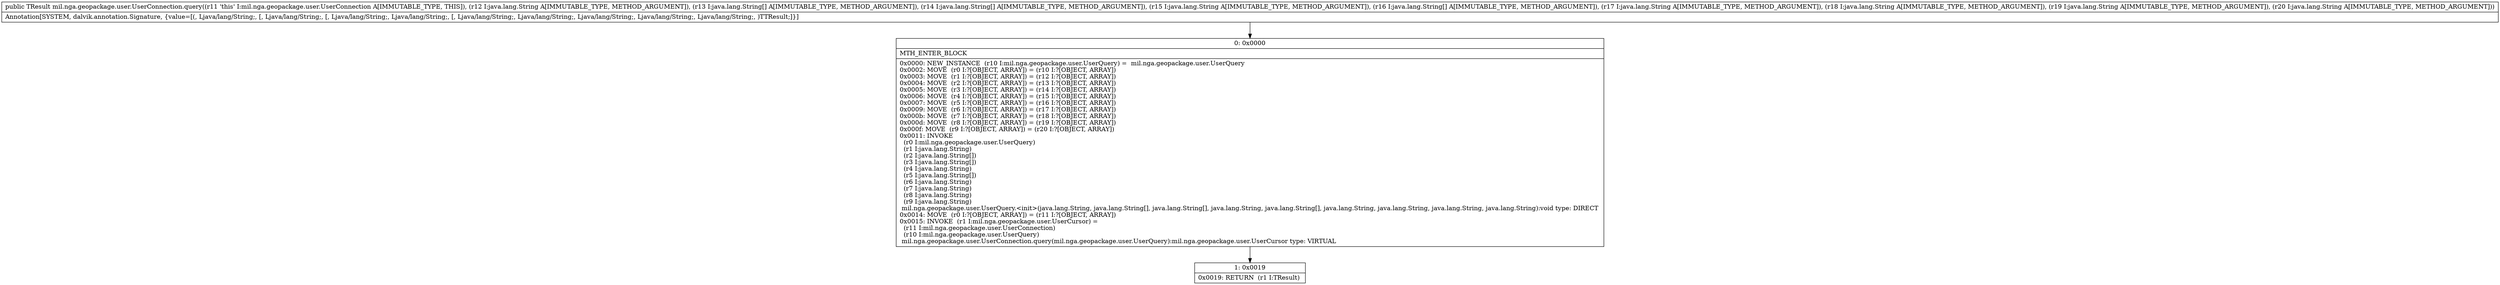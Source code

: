 digraph "CFG formil.nga.geopackage.user.UserConnection.query(Ljava\/lang\/String;[Ljava\/lang\/String;[Ljava\/lang\/String;Ljava\/lang\/String;[Ljava\/lang\/String;Ljava\/lang\/String;Ljava\/lang\/String;Ljava\/lang\/String;Ljava\/lang\/String;)Lmil\/nga\/geopackage\/user\/UserCursor;" {
Node_0 [shape=record,label="{0\:\ 0x0000|MTH_ENTER_BLOCK\l|0x0000: NEW_INSTANCE  (r10 I:mil.nga.geopackage.user.UserQuery) =  mil.nga.geopackage.user.UserQuery \l0x0002: MOVE  (r0 I:?[OBJECT, ARRAY]) = (r10 I:?[OBJECT, ARRAY]) \l0x0003: MOVE  (r1 I:?[OBJECT, ARRAY]) = (r12 I:?[OBJECT, ARRAY]) \l0x0004: MOVE  (r2 I:?[OBJECT, ARRAY]) = (r13 I:?[OBJECT, ARRAY]) \l0x0005: MOVE  (r3 I:?[OBJECT, ARRAY]) = (r14 I:?[OBJECT, ARRAY]) \l0x0006: MOVE  (r4 I:?[OBJECT, ARRAY]) = (r15 I:?[OBJECT, ARRAY]) \l0x0007: MOVE  (r5 I:?[OBJECT, ARRAY]) = (r16 I:?[OBJECT, ARRAY]) \l0x0009: MOVE  (r6 I:?[OBJECT, ARRAY]) = (r17 I:?[OBJECT, ARRAY]) \l0x000b: MOVE  (r7 I:?[OBJECT, ARRAY]) = (r18 I:?[OBJECT, ARRAY]) \l0x000d: MOVE  (r8 I:?[OBJECT, ARRAY]) = (r19 I:?[OBJECT, ARRAY]) \l0x000f: MOVE  (r9 I:?[OBJECT, ARRAY]) = (r20 I:?[OBJECT, ARRAY]) \l0x0011: INVOKE  \l  (r0 I:mil.nga.geopackage.user.UserQuery)\l  (r1 I:java.lang.String)\l  (r2 I:java.lang.String[])\l  (r3 I:java.lang.String[])\l  (r4 I:java.lang.String)\l  (r5 I:java.lang.String[])\l  (r6 I:java.lang.String)\l  (r7 I:java.lang.String)\l  (r8 I:java.lang.String)\l  (r9 I:java.lang.String)\l mil.nga.geopackage.user.UserQuery.\<init\>(java.lang.String, java.lang.String[], java.lang.String[], java.lang.String, java.lang.String[], java.lang.String, java.lang.String, java.lang.String, java.lang.String):void type: DIRECT \l0x0014: MOVE  (r0 I:?[OBJECT, ARRAY]) = (r11 I:?[OBJECT, ARRAY]) \l0x0015: INVOKE  (r1 I:mil.nga.geopackage.user.UserCursor) = \l  (r11 I:mil.nga.geopackage.user.UserConnection)\l  (r10 I:mil.nga.geopackage.user.UserQuery)\l mil.nga.geopackage.user.UserConnection.query(mil.nga.geopackage.user.UserQuery):mil.nga.geopackage.user.UserCursor type: VIRTUAL \l}"];
Node_1 [shape=record,label="{1\:\ 0x0019|0x0019: RETURN  (r1 I:TResult) \l}"];
MethodNode[shape=record,label="{public TResult mil.nga.geopackage.user.UserConnection.query((r11 'this' I:mil.nga.geopackage.user.UserConnection A[IMMUTABLE_TYPE, THIS]), (r12 I:java.lang.String A[IMMUTABLE_TYPE, METHOD_ARGUMENT]), (r13 I:java.lang.String[] A[IMMUTABLE_TYPE, METHOD_ARGUMENT]), (r14 I:java.lang.String[] A[IMMUTABLE_TYPE, METHOD_ARGUMENT]), (r15 I:java.lang.String A[IMMUTABLE_TYPE, METHOD_ARGUMENT]), (r16 I:java.lang.String[] A[IMMUTABLE_TYPE, METHOD_ARGUMENT]), (r17 I:java.lang.String A[IMMUTABLE_TYPE, METHOD_ARGUMENT]), (r18 I:java.lang.String A[IMMUTABLE_TYPE, METHOD_ARGUMENT]), (r19 I:java.lang.String A[IMMUTABLE_TYPE, METHOD_ARGUMENT]), (r20 I:java.lang.String A[IMMUTABLE_TYPE, METHOD_ARGUMENT]))  | Annotation[SYSTEM, dalvik.annotation.Signature, \{value=[(, Ljava\/lang\/String;, [, Ljava\/lang\/String;, [, Ljava\/lang\/String;, Ljava\/lang\/String;, [, Ljava\/lang\/String;, Ljava\/lang\/String;, Ljava\/lang\/String;, Ljava\/lang\/String;, Ljava\/lang\/String;, )TTResult;]\}]\l}"];
MethodNode -> Node_0;
Node_0 -> Node_1;
}

